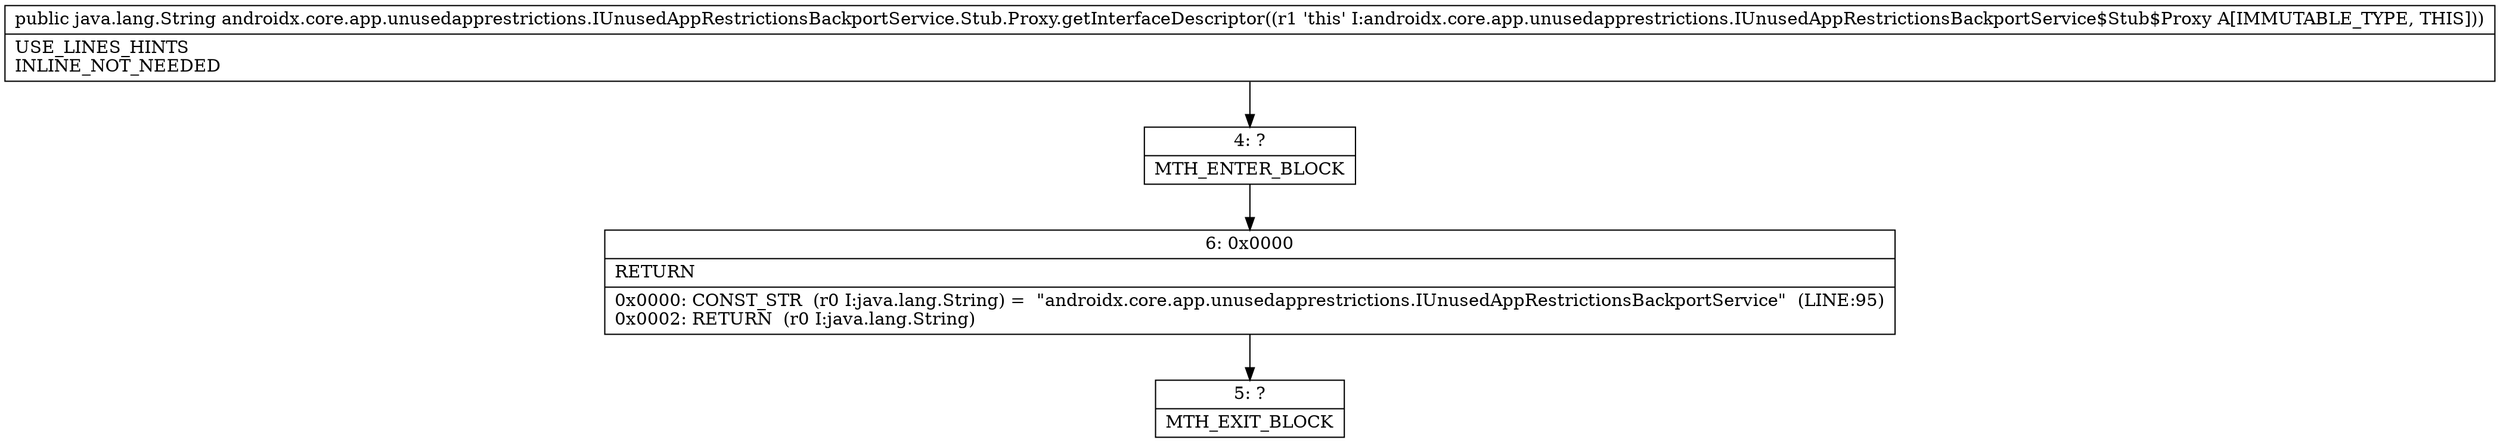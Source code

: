 digraph "CFG forandroidx.core.app.unusedapprestrictions.IUnusedAppRestrictionsBackportService.Stub.Proxy.getInterfaceDescriptor()Ljava\/lang\/String;" {
Node_4 [shape=record,label="{4\:\ ?|MTH_ENTER_BLOCK\l}"];
Node_6 [shape=record,label="{6\:\ 0x0000|RETURN\l|0x0000: CONST_STR  (r0 I:java.lang.String) =  \"androidx.core.app.unusedapprestrictions.IUnusedAppRestrictionsBackportService\"  (LINE:95)\l0x0002: RETURN  (r0 I:java.lang.String) \l}"];
Node_5 [shape=record,label="{5\:\ ?|MTH_EXIT_BLOCK\l}"];
MethodNode[shape=record,label="{public java.lang.String androidx.core.app.unusedapprestrictions.IUnusedAppRestrictionsBackportService.Stub.Proxy.getInterfaceDescriptor((r1 'this' I:androidx.core.app.unusedapprestrictions.IUnusedAppRestrictionsBackportService$Stub$Proxy A[IMMUTABLE_TYPE, THIS]))  | USE_LINES_HINTS\lINLINE_NOT_NEEDED\l}"];
MethodNode -> Node_4;Node_4 -> Node_6;
Node_6 -> Node_5;
}

